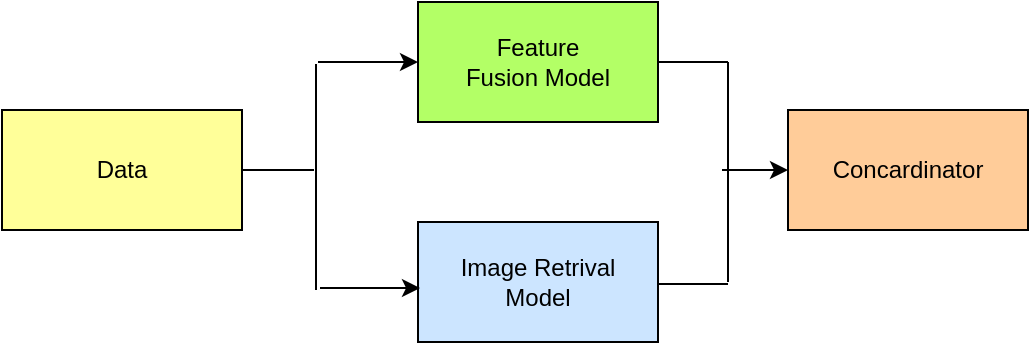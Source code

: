 <mxfile version="20.5.3" type="device"><diagram id="Hl6FHueT8QpX8UwjKvNX" name="Page-1"><mxGraphModel dx="1278" dy="619" grid="1" gridSize="10" guides="1" tooltips="1" connect="1" arrows="1" fold="1" page="1" pageScale="1" pageWidth="850" pageHeight="1100" math="0" shadow="0"><root><mxCell id="0"/><mxCell id="1" parent="0"/><mxCell id="eyBSUOZ86aeiJjh3FG_2-1" value="Data" style="rounded=0;whiteSpace=wrap;html=1;fillColor=#FFFF99;" parent="1" vertex="1"><mxGeometry x="140" y="113" width="120" height="60" as="geometry"/></mxCell><mxCell id="eyBSUOZ86aeiJjh3FG_2-2" value="Feature&lt;br&gt;Fusion Model" style="rounded=0;whiteSpace=wrap;html=1;fillColor=#B3FF66;" parent="1" vertex="1"><mxGeometry x="348" y="59" width="120" height="60" as="geometry"/></mxCell><mxCell id="eyBSUOZ86aeiJjh3FG_2-3" value="Image Retrival&lt;br&gt;Model" style="rounded=0;whiteSpace=wrap;html=1;fillColor=#CCE5FF;" parent="1" vertex="1"><mxGeometry x="348" y="169" width="120" height="60" as="geometry"/></mxCell><mxCell id="eyBSUOZ86aeiJjh3FG_2-4" value="Concardinator" style="rounded=0;whiteSpace=wrap;html=1;fillColor=#FFCC99;" parent="1" vertex="1"><mxGeometry x="533" y="113" width="120" height="60" as="geometry"/></mxCell><mxCell id="eyBSUOZ86aeiJjh3FG_2-5" value="" style="endArrow=classic;html=1;rounded=0;" parent="1" edge="1"><mxGeometry width="50" height="50" relative="1" as="geometry"><mxPoint x="298" y="89" as="sourcePoint"/><mxPoint x="348" y="89" as="targetPoint"/></mxGeometry></mxCell><mxCell id="eyBSUOZ86aeiJjh3FG_2-6" value="" style="endArrow=classic;html=1;rounded=0;" parent="1" edge="1"><mxGeometry width="50" height="50" relative="1" as="geometry"><mxPoint x="299" y="202" as="sourcePoint"/><mxPoint x="349" y="202" as="targetPoint"/></mxGeometry></mxCell><mxCell id="eyBSUOZ86aeiJjh3FG_2-7" value="" style="endArrow=none;html=1;rounded=0;" parent="1" edge="1"><mxGeometry width="50" height="50" relative="1" as="geometry"><mxPoint x="297" y="203" as="sourcePoint"/><mxPoint x="297" y="90" as="targetPoint"/></mxGeometry></mxCell><mxCell id="eyBSUOZ86aeiJjh3FG_2-8" value="" style="endArrow=none;html=1;rounded=0;exitX=1;exitY=0.5;exitDx=0;exitDy=0;" parent="1" source="eyBSUOZ86aeiJjh3FG_2-1" edge="1"><mxGeometry width="50" height="50" relative="1" as="geometry"><mxPoint x="206" y="219" as="sourcePoint"/><mxPoint x="296" y="143" as="targetPoint"/></mxGeometry></mxCell><mxCell id="eyBSUOZ86aeiJjh3FG_2-9" value="" style="endArrow=none;html=1;rounded=0;exitX=1;exitY=0.5;exitDx=0;exitDy=0;" parent="1" source="eyBSUOZ86aeiJjh3FG_2-2" edge="1"><mxGeometry width="50" height="50" relative="1" as="geometry"><mxPoint x="473" y="119" as="sourcePoint"/><mxPoint x="503" y="89" as="targetPoint"/></mxGeometry></mxCell><mxCell id="eyBSUOZ86aeiJjh3FG_2-10" value="" style="endArrow=none;html=1;rounded=0;exitX=1;exitY=0.5;exitDx=0;exitDy=0;" parent="1" edge="1"><mxGeometry width="50" height="50" relative="1" as="geometry"><mxPoint x="468" y="200" as="sourcePoint"/><mxPoint x="503" y="200" as="targetPoint"/></mxGeometry></mxCell><mxCell id="eyBSUOZ86aeiJjh3FG_2-11" value="" style="endArrow=none;html=1;rounded=0;" parent="1" edge="1"><mxGeometry width="50" height="50" relative="1" as="geometry"><mxPoint x="503" y="199" as="sourcePoint"/><mxPoint x="503" y="89" as="targetPoint"/></mxGeometry></mxCell><mxCell id="eyBSUOZ86aeiJjh3FG_2-12" value="" style="endArrow=classic;html=1;rounded=0;" parent="1" target="eyBSUOZ86aeiJjh3FG_2-4" edge="1"><mxGeometry width="50" height="50" relative="1" as="geometry"><mxPoint x="500" y="143" as="sourcePoint"/><mxPoint x="450" y="259" as="targetPoint"/></mxGeometry></mxCell></root></mxGraphModel></diagram></mxfile>